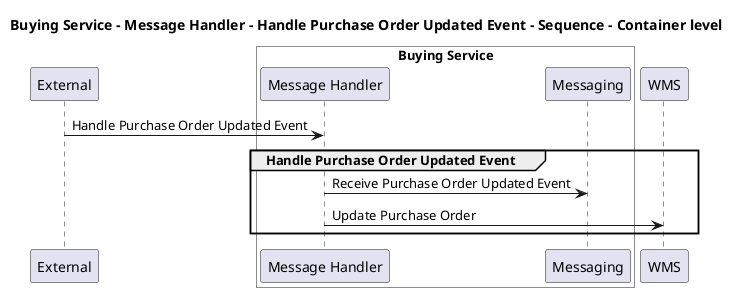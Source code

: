 @startuml

title Buying Service - Message Handler - Handle Purchase Order Updated Event - Sequence - Container level

participant "External" as C4InterFlow.SoftwareSystems.ExternalSystem

box "Buying Service" #White
    participant "Message Handler" as ECommercePlatform.SoftwareSystems.BuyingService.Containers.MessageHandler
    participant "Messaging" as ECommercePlatform.SoftwareSystems.BuyingService.Containers.Messaging
end box

participant "WMS" as ECommercePlatform.SoftwareSystems.WMS

C4InterFlow.SoftwareSystems.ExternalSystem -> ECommercePlatform.SoftwareSystems.BuyingService.Containers.MessageHandler : Handle Purchase Order Updated Event
group Handle Purchase Order Updated Event
ECommercePlatform.SoftwareSystems.BuyingService.Containers.MessageHandler -> ECommercePlatform.SoftwareSystems.BuyingService.Containers.Messaging : Receive Purchase Order Updated Event
ECommercePlatform.SoftwareSystems.BuyingService.Containers.MessageHandler -> ECommercePlatform.SoftwareSystems.WMS : Update Purchase Order
end


@enduml
